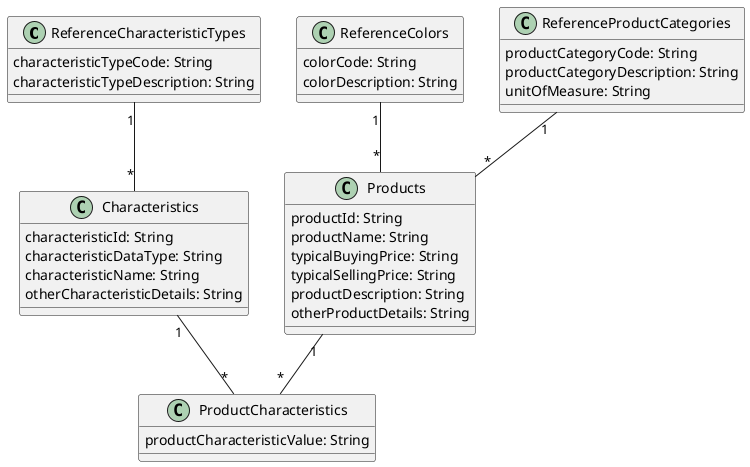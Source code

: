 @startuml "ProductsGenCharacteristics"


class ReferenceCharacteristicTypes{
  characteristicTypeCode: String
  characteristicTypeDescription: String
}

class ReferenceColors{
  colorCode: String
  colorDescription: String
}

class ReferenceProductCategories{
  productCategoryCode: String
  productCategoryDescription: String
  unitOfMeasure: String
}

class Characteristics{
  characteristicId: String
  characteristicDataType: String
  characteristicName: String
  otherCharacteristicDetails: String
}

class Products{
  productId: String
  productName: String
  typicalBuyingPrice: String
  typicalSellingPrice: String
  productDescription: String
  otherProductDetails: String
}

class ProductCharacteristics{
  productCharacteristicValue: String
}



ReferenceCharacteristicTypes "1" -- "*" Characteristics

ReferenceColors "1" -- "*" Products

ReferenceProductCategories "1" -- "*" Products

Characteristics "1" -- "*" ProductCharacteristics

Products "1" -- "*" ProductCharacteristics


@enduml